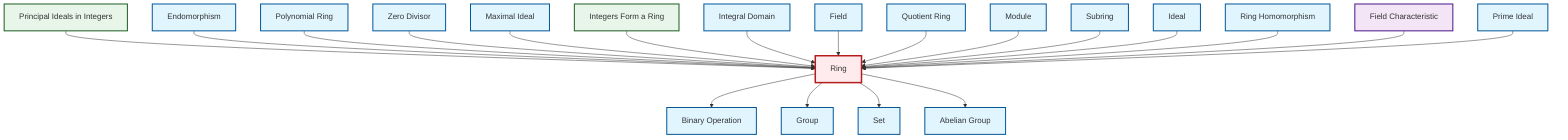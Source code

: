 graph TD
    classDef definition fill:#e1f5fe,stroke:#01579b,stroke-width:2px
    classDef theorem fill:#f3e5f5,stroke:#4a148c,stroke-width:2px
    classDef axiom fill:#fff3e0,stroke:#e65100,stroke-width:2px
    classDef example fill:#e8f5e9,stroke:#1b5e20,stroke-width:2px
    classDef current fill:#ffebee,stroke:#b71c1c,stroke-width:3px
    def-group["Group"]:::definition
    def-ring["Ring"]:::definition
    def-field["Field"]:::definition
    def-binary-operation["Binary Operation"]:::definition
    thm-field-characteristic["Field Characteristic"]:::theorem
    def-set["Set"]:::definition
    def-abelian-group["Abelian Group"]:::definition
    ex-principal-ideal["Principal Ideals in Integers"]:::example
    def-zero-divisor["Zero Divisor"]:::definition
    def-prime-ideal["Prime Ideal"]:::definition
    def-subring["Subring"]:::definition
    def-endomorphism["Endomorphism"]:::definition
    def-quotient-ring["Quotient Ring"]:::definition
    def-maximal-ideal["Maximal Ideal"]:::definition
    def-ideal["Ideal"]:::definition
    ex-integers-ring["Integers Form a Ring"]:::example
    def-ring-homomorphism["Ring Homomorphism"]:::definition
    def-module["Module"]:::definition
    def-integral-domain["Integral Domain"]:::definition
    def-polynomial-ring["Polynomial Ring"]:::definition
    ex-principal-ideal --> def-ring
    def-endomorphism --> def-ring
    def-polynomial-ring --> def-ring
    def-zero-divisor --> def-ring
    def-maximal-ideal --> def-ring
    ex-integers-ring --> def-ring
    def-integral-domain --> def-ring
    def-field --> def-ring
    def-ring --> def-binary-operation
    def-quotient-ring --> def-ring
    def-module --> def-ring
    def-ring --> def-group
    def-ring --> def-set
    def-ring --> def-abelian-group
    def-subring --> def-ring
    def-ideal --> def-ring
    def-ring-homomorphism --> def-ring
    thm-field-characteristic --> def-ring
    def-prime-ideal --> def-ring
    class def-ring current
